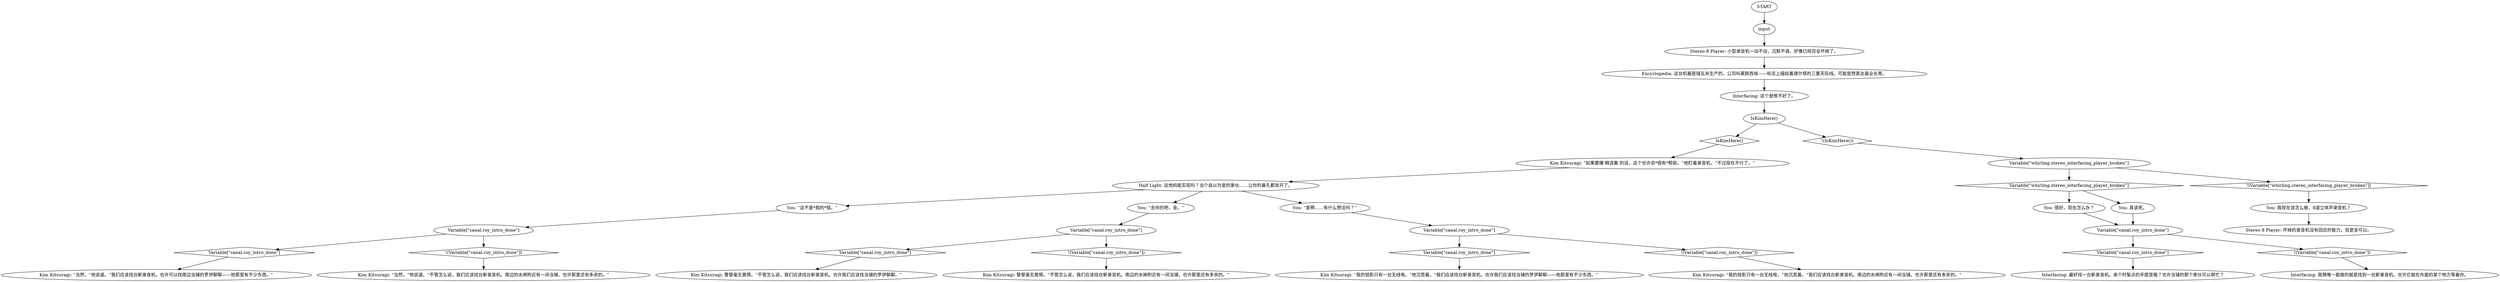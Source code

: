 # WHIRLING F2 / TAPE PLAYER
# You can click on tape player -- it has broken down while you were gone. Can't listen to any tapes now, best you find a new one from Roy.
# ==================================================
digraph G {
	  0 [label="START"];
	  1 [label="input"];
	  2 [label="Kim Kitsuragi: “如果要播‘精选集’的话，这个也许会*很有*帮助。”他盯着录音机。“不过现在不行了。”"];
	  3 [label="Variable[\"canal.roy_intro_done\"]"];
	  4 [label="Variable[\"canal.roy_intro_done\"]", shape=diamond];
	  5 [label="!(Variable[\"canal.roy_intro_done\"])", shape=diamond];
	  6 [label="Kim Kitsuragi: 警督毫无畏惧。“不管怎么说，我们应该找台新录音机。也许我们应该找当铺的罗伊聊聊。”"];
	  7 [label="Variable[\"canal.roy_intro_done\"]"];
	  8 [label="Variable[\"canal.roy_intro_done\"]", shape=diamond];
	  9 [label="!(Variable[\"canal.roy_intro_done\"])", shape=diamond];
	  10 [label="Half Light: 这他妈能实现吗？当个自以为是的家伙……让你的鼻孔都张开了。"];
	  11 [label="Interfacing: 这个是修不好了。"];
	  13 [label="IsKimHere()"];
	  14 [label="IsKimHere()", shape=diamond];
	  15 [label="!(IsKimHere())", shape=diamond];
	  16 [label="Variable[\"whirling.stereo_interfacing_player_broken\"]"];
	  17 [label="Variable[\"whirling.stereo_interfacing_player_broken\"]", shape=diamond];
	  18 [label="!(Variable[\"whirling.stereo_interfacing_player_broken\"])", shape=diamond];
	  19 [label="You: 很好。现在怎么办？"];
	  20 [label="Variable[\"canal.roy_intro_done\"]"];
	  21 [label="Variable[\"canal.roy_intro_done\"]", shape=diamond];
	  22 [label="!(Variable[\"canal.roy_intro_done\"])", shape=diamond];
	  23 [label="You: 真该死。"];
	  24 [label="Kim Kitsuragi: “当然，”他说道。“不管怎么说，我们应该找台新录音机。南边的水闸附近有一间当铺。也许那里还有多余的。”"];
	  25 [label="Kim Kitsuragi: 警督毫无畏惧。“不管怎么说，我们应该找台新录音机。南边的水闸附近有一间当铺，也许那里还有多余的。”"];
	  26 [label="You: 我现在该怎么做，8道立体声录音机？"];
	  27 [label="You: “这不是*我的*错。”"];
	  28 [label="You: “去你的吧，金。”"];
	  29 [label="Kim Kitsuragi: “我的锐影只有一台无线电，”他沉思着。“我们应该找台新录音机。也许我们应该找当铺的罗伊聊聊——他那里有不少东西。”"];
	  30 [label="Stereo 8 Player: 小型录音机一动不动，沉默不语。好像已经完全坏掉了。"];
	  31 [label="You: “是啊……有什么想法吗？”"];
	  32 [label="Kim Kitsuragi: “我的锐影只有一台无线电，”他沉思着。“我们应该找台新录音机。南边的水闸附近有一间当铺。也许那里还有多余的。”"];
	  33 [label="Stereo 8 Player: 坏掉的录音机没有回应的能力。但是金可以。"];
	  34 [label="Interfacing: 最好找一台新录音机。来个时髦点的手提音箱？也许当铺的那个家伙可以帮忙？"];
	  35 [label="Variable[\"canal.roy_intro_done\"]"];
	  36 [label="Variable[\"canal.roy_intro_done\"]", shape=diamond];
	  37 [label="!(Variable[\"canal.roy_intro_done\"])", shape=diamond];
	  38 [label="Kim Kitsuragi: “当然，”他说道。“我们应该找台新录音机。也许可以找南边当铺的罗伊聊聊——他那里有不少东西。”"];
	  39 [label="Encyclopedia: 这台机器是瑞瓦肖生产的，公司叫莱默西埃——标志上描绘着德尔塔的三重天际线。可能是想表达基业长青。"];
	  40 [label="Interfacing: 我猜唯一能做的就是找到一台新录音机。也许它就在外面的某个地方等着你。"];
	  0 -> 1
	  1 -> 30
	  2 -> 10
	  3 -> 4
	  3 -> 5
	  4 -> 34
	  5 -> 40
	  7 -> 8
	  7 -> 9
	  8 -> 29
	  9 -> 32
	  10 -> 27
	  10 -> 28
	  10 -> 31
	  11 -> 13
	  13 -> 14
	  13 -> 15
	  14 -> 2
	  15 -> 16
	  16 -> 17
	  16 -> 18
	  17 -> 19
	  17 -> 23
	  18 -> 26
	  19 -> 3
	  20 -> 21
	  20 -> 22
	  21 -> 6
	  22 -> 25
	  23 -> 3
	  26 -> 33
	  27 -> 35
	  28 -> 20
	  30 -> 39
	  31 -> 7
	  35 -> 36
	  35 -> 37
	  36 -> 38
	  37 -> 24
	  39 -> 11
}

